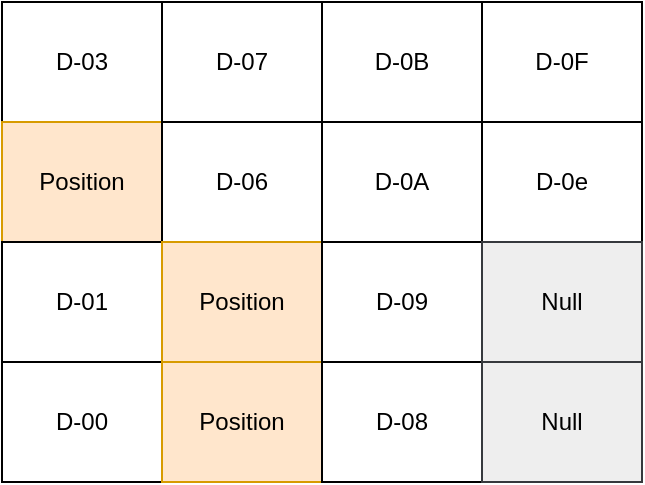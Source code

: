 <mxfile version="20.1.3" type="github"><diagram id="Jy3A1tPjstFqq4n1U-oB" name="Page-1"><mxGraphModel dx="630" dy="458" grid="1" gridSize="10" guides="1" tooltips="1" connect="1" arrows="1" fold="1" page="1" pageScale="1" pageWidth="827" pageHeight="1169" math="0" shadow="0"><root><mxCell id="0"/><mxCell id="1" parent="0"/><mxCell id="R41gwWJuUGkRrXrciR1b-2" value="D-03" style="rounded=0;whiteSpace=wrap;html=1;" vertex="1" parent="1"><mxGeometry x="160" y="130" width="80" height="60" as="geometry"/></mxCell><mxCell id="R41gwWJuUGkRrXrciR1b-3" value="Position" style="rounded=0;whiteSpace=wrap;html=1;fillColor=#ffe6cc;strokeColor=#d79b00;" vertex="1" parent="1"><mxGeometry x="160" y="190" width="80" height="60" as="geometry"/></mxCell><mxCell id="R41gwWJuUGkRrXrciR1b-4" value="D-01" style="rounded=0;whiteSpace=wrap;html=1;" vertex="1" parent="1"><mxGeometry x="160" y="250" width="80" height="60" as="geometry"/></mxCell><mxCell id="R41gwWJuUGkRrXrciR1b-5" value="D-00" style="rounded=0;whiteSpace=wrap;html=1;" vertex="1" parent="1"><mxGeometry x="160" y="310" width="80" height="60" as="geometry"/></mxCell><mxCell id="R41gwWJuUGkRrXrciR1b-6" value="D-07" style="rounded=0;whiteSpace=wrap;html=1;" vertex="1" parent="1"><mxGeometry x="240" y="130" width="80" height="60" as="geometry"/></mxCell><mxCell id="R41gwWJuUGkRrXrciR1b-7" value="D-06" style="rounded=0;whiteSpace=wrap;html=1;" vertex="1" parent="1"><mxGeometry x="240" y="190" width="80" height="60" as="geometry"/></mxCell><mxCell id="R41gwWJuUGkRrXrciR1b-8" value="Position" style="rounded=0;whiteSpace=wrap;html=1;fillColor=#ffe6cc;strokeColor=#d79b00;" vertex="1" parent="1"><mxGeometry x="240" y="250" width="80" height="60" as="geometry"/></mxCell><mxCell id="R41gwWJuUGkRrXrciR1b-9" value="Position" style="rounded=0;whiteSpace=wrap;html=1;fillColor=#ffe6cc;strokeColor=#d79b00;" vertex="1" parent="1"><mxGeometry x="240" y="310" width="80" height="60" as="geometry"/></mxCell><mxCell id="R41gwWJuUGkRrXrciR1b-10" value="D-0B" style="rounded=0;whiteSpace=wrap;html=1;" vertex="1" parent="1"><mxGeometry x="320" y="130" width="80" height="60" as="geometry"/></mxCell><mxCell id="R41gwWJuUGkRrXrciR1b-11" value="D-0A" style="rounded=0;whiteSpace=wrap;html=1;" vertex="1" parent="1"><mxGeometry x="320" y="190" width="80" height="60" as="geometry"/></mxCell><mxCell id="R41gwWJuUGkRrXrciR1b-12" value="D-09" style="rounded=0;whiteSpace=wrap;html=1;" vertex="1" parent="1"><mxGeometry x="320" y="250" width="80" height="60" as="geometry"/></mxCell><mxCell id="R41gwWJuUGkRrXrciR1b-13" value="D-08" style="rounded=0;whiteSpace=wrap;html=1;" vertex="1" parent="1"><mxGeometry x="320" y="310" width="80" height="60" as="geometry"/></mxCell><mxCell id="R41gwWJuUGkRrXrciR1b-14" value="D-0F" style="rounded=0;whiteSpace=wrap;html=1;" vertex="1" parent="1"><mxGeometry x="400" y="130" width="80" height="60" as="geometry"/></mxCell><mxCell id="R41gwWJuUGkRrXrciR1b-15" value="D-0e" style="rounded=0;whiteSpace=wrap;html=1;" vertex="1" parent="1"><mxGeometry x="400" y="190" width="80" height="60" as="geometry"/></mxCell><mxCell id="R41gwWJuUGkRrXrciR1b-16" value="Null" style="rounded=0;whiteSpace=wrap;html=1;fillColor=#eeeeee;strokeColor=#36393d;" vertex="1" parent="1"><mxGeometry x="400" y="250" width="80" height="60" as="geometry"/></mxCell><mxCell id="R41gwWJuUGkRrXrciR1b-17" value="Null" style="rounded=0;whiteSpace=wrap;html=1;fillColor=#eeeeee;strokeColor=#36393d;" vertex="1" parent="1"><mxGeometry x="400" y="310" width="80" height="60" as="geometry"/></mxCell></root></mxGraphModel></diagram></mxfile>